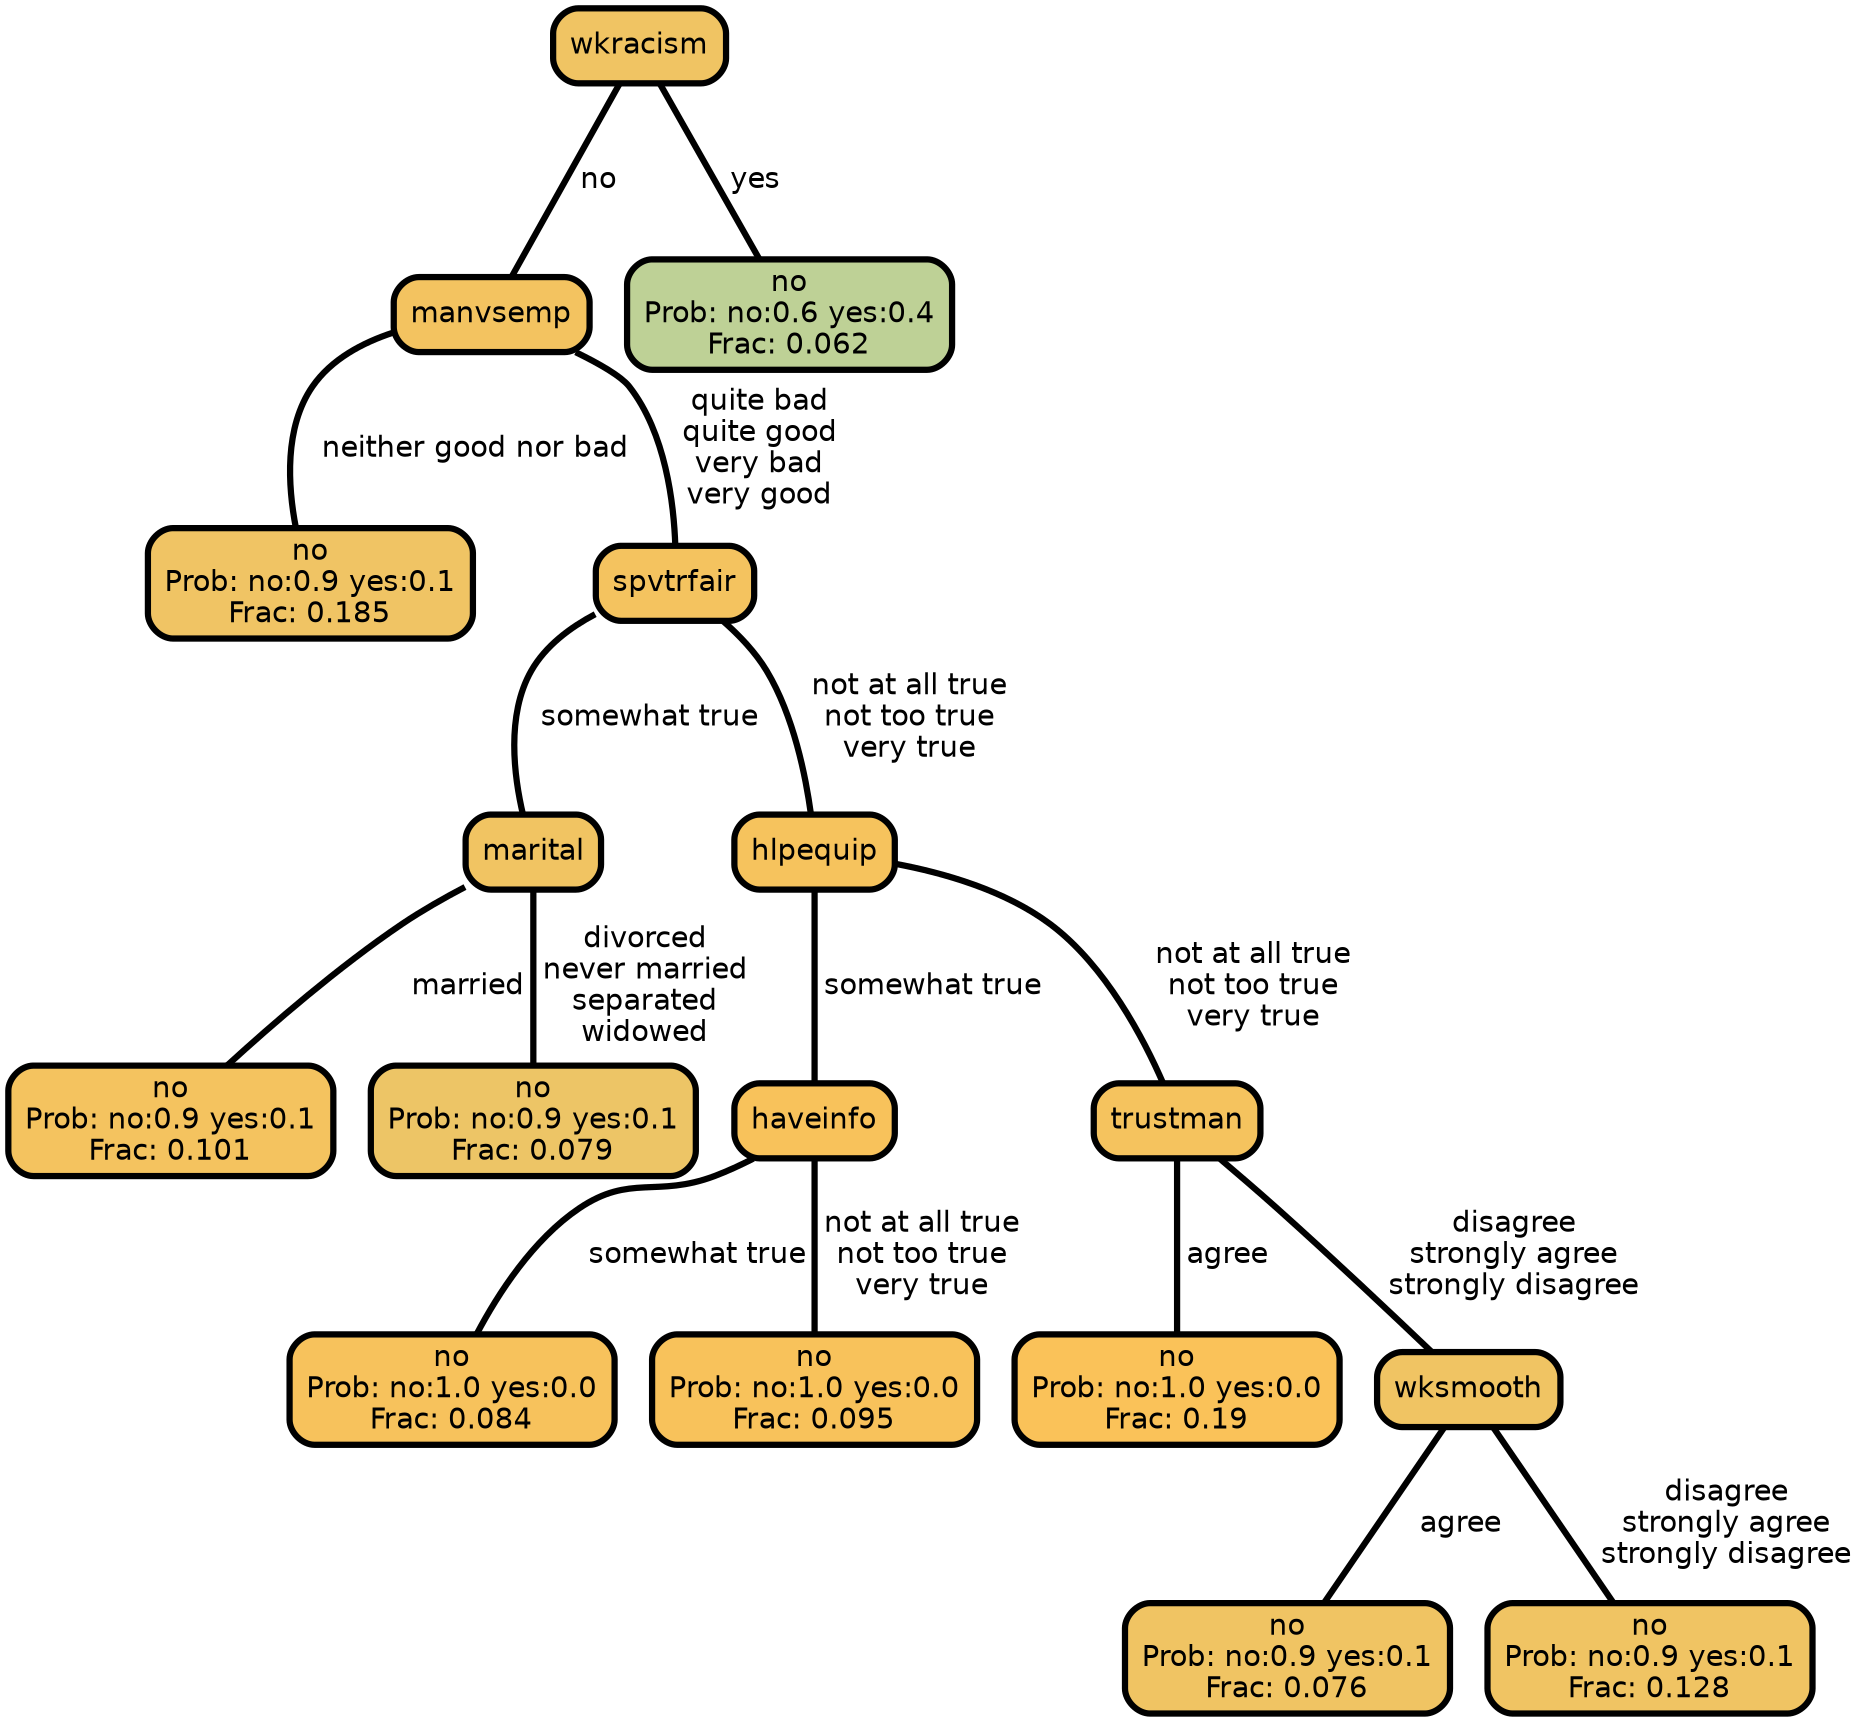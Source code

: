 graph Tree {
node [shape=box, style="filled, rounded",color="black",penwidth="3",fontcolor="black",                 fontname=helvetica] ;
graph [ranksep="0 equally", splines=straight,                 bgcolor=transparent, dpi=200] ;
edge [fontname=helvetica, color=black] ;
0 [label="no
Prob: no:0.9 yes:0.1
Frac: 0.185", fillcolor="#f0c464"] ;
1 [label="manvsemp", fillcolor="#f3c360"] ;
2 [label="no
Prob: no:0.9 yes:0.1
Frac: 0.101", fillcolor="#f4c35f"] ;
3 [label="marital", fillcolor="#f1c462"] ;
4 [label="no
Prob: no:0.9 yes:0.1
Frac: 0.079", fillcolor="#edc566"] ;
5 [label="spvtrfair", fillcolor="#f4c35f"] ;
6 [label="no
Prob: no:1.0 yes:0.0
Frac: 0.084", fillcolor="#f7c25c"] ;
7 [label="haveinfo", fillcolor="#f8c25b"] ;
8 [label="no
Prob: no:1.0 yes:0.0
Frac: 0.095", fillcolor="#f8c25b"] ;
9 [label="hlpequip", fillcolor="#f6c35d"] ;
10 [label="no
Prob: no:1.0 yes:0.0
Frac: 0.19", fillcolor="#fac259"] ;
11 [label="trustman", fillcolor="#f5c35e"] ;
12 [label="no
Prob: no:0.9 yes:0.1
Frac: 0.076", fillcolor="#f0c463"] ;
13 [label="wksmooth", fillcolor="#f0c463"] ;
14 [label="no
Prob: no:0.9 yes:0.1
Frac: 0.128", fillcolor="#f0c463"] ;
15 [label="wkracism", fillcolor="#f0c463"] ;
16 [label="no
Prob: no:0.6 yes:0.4
Frac: 0.062", fillcolor="#bed196"] ;
1 -- 0 [label=" neither good nor bad",penwidth=3] ;
1 -- 5 [label=" quite bad\n quite good\n very bad\n very good",penwidth=3] ;
3 -- 2 [label=" married",penwidth=3] ;
3 -- 4 [label=" divorced\n never married\n separated\n widowed",penwidth=3] ;
5 -- 3 [label=" somewhat true",penwidth=3] ;
5 -- 9 [label=" not at all true\n not too true\n very true",penwidth=3] ;
7 -- 6 [label=" somewhat true",penwidth=3] ;
7 -- 8 [label=" not at all true\n not too true\n very true",penwidth=3] ;
9 -- 7 [label=" somewhat true",penwidth=3] ;
9 -- 11 [label=" not at all true\n not too true\n very true",penwidth=3] ;
11 -- 10 [label=" agree",penwidth=3] ;
11 -- 13 [label=" disagree\n strongly agree\n strongly disagree",penwidth=3] ;
13 -- 12 [label=" agree",penwidth=3] ;
13 -- 14 [label=" disagree\n strongly agree\n strongly disagree",penwidth=3] ;
15 -- 1 [label=" no",penwidth=3] ;
15 -- 16 [label=" yes",penwidth=3] ;
{rank = same;}}